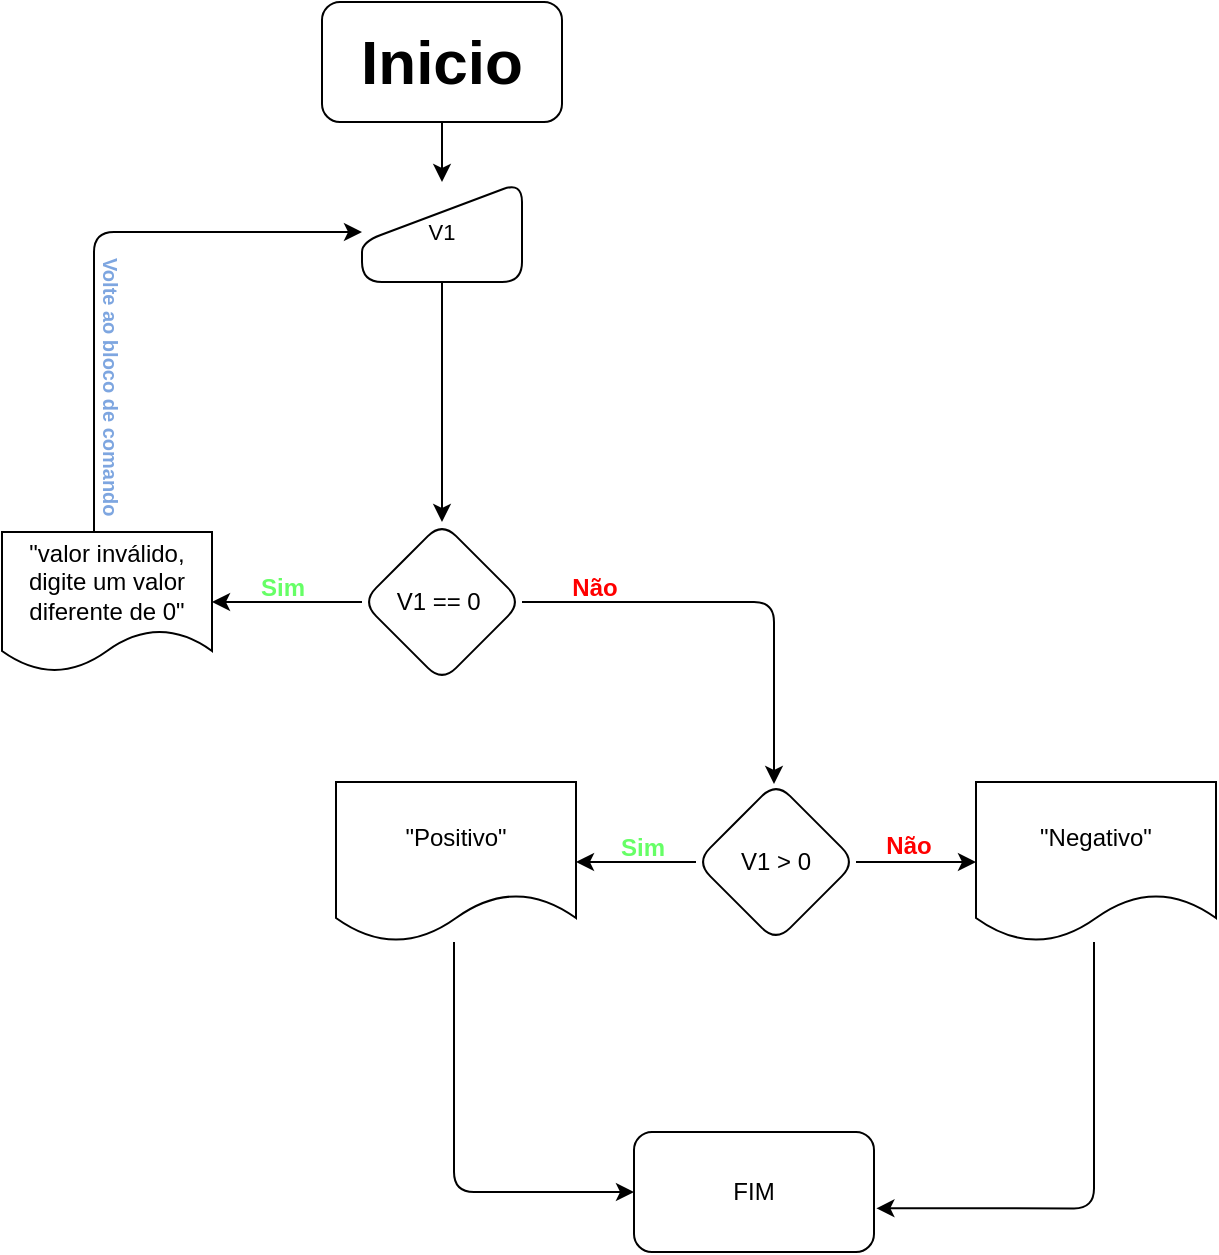 <mxfile version="25.0.2">
  <diagram name="Página-1" id="vCUN3E52mkVRgGcBjzmk">
    <mxGraphModel dx="724" dy="434" grid="1" gridSize="10" guides="1" tooltips="1" connect="1" arrows="1" fold="1" page="1" pageScale="1" pageWidth="827" pageHeight="1169" math="0" shadow="0">
      <root>
        <mxCell id="0" />
        <mxCell id="1" parent="0" />
        <mxCell id="4dF-iAK4kS67Wg9gxWt7-4" style="edgeStyle=orthogonalEdgeStyle;rounded=1;orthogonalLoop=1;jettySize=auto;html=1;entryX=0.5;entryY=0;entryDx=0;entryDy=0;" edge="1" parent="1" source="4dF-iAK4kS67Wg9gxWt7-1" target="4dF-iAK4kS67Wg9gxWt7-3">
          <mxGeometry relative="1" as="geometry" />
        </mxCell>
        <mxCell id="4dF-iAK4kS67Wg9gxWt7-1" value="&lt;b&gt;&lt;font style=&quot;font-size: 31px;&quot;&gt;Inicio&lt;/font&gt;&lt;/b&gt;" style="rounded=1;whiteSpace=wrap;html=1;" vertex="1" parent="1">
          <mxGeometry x="294" y="20" width="120" height="60" as="geometry" />
        </mxCell>
        <mxCell id="4dF-iAK4kS67Wg9gxWt7-7" value="" style="edgeStyle=orthogonalEdgeStyle;rounded=1;orthogonalLoop=1;jettySize=auto;html=1;" edge="1" parent="1" source="4dF-iAK4kS67Wg9gxWt7-3" target="4dF-iAK4kS67Wg9gxWt7-6">
          <mxGeometry relative="1" as="geometry" />
        </mxCell>
        <mxCell id="4dF-iAK4kS67Wg9gxWt7-3" value="&lt;font style=&quot;font-size: 11px;&quot;&gt;V1&lt;/font&gt;" style="shape=manualInput;whiteSpace=wrap;html=1;rounded=1;" vertex="1" parent="1">
          <mxGeometry x="314" y="110" width="80" height="50" as="geometry" />
        </mxCell>
        <mxCell id="4dF-iAK4kS67Wg9gxWt7-9" value="" style="edgeStyle=orthogonalEdgeStyle;rounded=1;orthogonalLoop=1;jettySize=auto;html=1;" edge="1" parent="1" source="4dF-iAK4kS67Wg9gxWt7-6" target="4dF-iAK4kS67Wg9gxWt7-8">
          <mxGeometry relative="1" as="geometry" />
        </mxCell>
        <mxCell id="4dF-iAK4kS67Wg9gxWt7-13" value="" style="edgeStyle=orthogonalEdgeStyle;rounded=1;orthogonalLoop=1;jettySize=auto;html=1;" edge="1" parent="1" source="4dF-iAK4kS67Wg9gxWt7-6" target="4dF-iAK4kS67Wg9gxWt7-12">
          <mxGeometry relative="1" as="geometry">
            <Array as="points">
              <mxPoint x="520" y="320" />
            </Array>
          </mxGeometry>
        </mxCell>
        <mxCell id="4dF-iAK4kS67Wg9gxWt7-6" value="V1 == 0&amp;nbsp;" style="rhombus;whiteSpace=wrap;html=1;rounded=1;" vertex="1" parent="1">
          <mxGeometry x="314" y="280" width="80" height="80" as="geometry" />
        </mxCell>
        <mxCell id="4dF-iAK4kS67Wg9gxWt7-10" style="edgeStyle=orthogonalEdgeStyle;rounded=1;orthogonalLoop=1;jettySize=auto;html=1;entryX=0;entryY=0.5;entryDx=0;entryDy=0;" edge="1" parent="1" source="4dF-iAK4kS67Wg9gxWt7-8" target="4dF-iAK4kS67Wg9gxWt7-3">
          <mxGeometry relative="1" as="geometry">
            <Array as="points">
              <mxPoint x="180" y="135" />
            </Array>
          </mxGeometry>
        </mxCell>
        <mxCell id="4dF-iAK4kS67Wg9gxWt7-8" value="&quot;valor inválido, digite um valor diferente de 0&quot;" style="shape=document;whiteSpace=wrap;html=1;boundedLbl=1;rounded=1;" vertex="1" parent="1">
          <mxGeometry x="134" y="285" width="105" height="70" as="geometry" />
        </mxCell>
        <mxCell id="4dF-iAK4kS67Wg9gxWt7-11" value="&lt;font color=&quot;#66ff66&quot;&gt;Sim&lt;/font&gt;" style="text;align=center;fontStyle=1;verticalAlign=middle;spacingLeft=3;spacingRight=3;strokeColor=none;rotatable=0;points=[[0,0.5],[1,0.5]];portConstraint=eastwest;html=1;" vertex="1" parent="1">
          <mxGeometry x="234" y="300" width="80" height="26" as="geometry" />
        </mxCell>
        <mxCell id="4dF-iAK4kS67Wg9gxWt7-19" value="" style="edgeStyle=orthogonalEdgeStyle;rounded=1;orthogonalLoop=1;jettySize=auto;html=1;" edge="1" parent="1" source="4dF-iAK4kS67Wg9gxWt7-12" target="4dF-iAK4kS67Wg9gxWt7-18">
          <mxGeometry relative="1" as="geometry" />
        </mxCell>
        <mxCell id="4dF-iAK4kS67Wg9gxWt7-22" value="" style="edgeStyle=orthogonalEdgeStyle;rounded=1;orthogonalLoop=1;jettySize=auto;html=1;" edge="1" parent="1" source="4dF-iAK4kS67Wg9gxWt7-12" target="4dF-iAK4kS67Wg9gxWt7-21">
          <mxGeometry relative="1" as="geometry" />
        </mxCell>
        <mxCell id="4dF-iAK4kS67Wg9gxWt7-12" value="V1 &amp;gt; 0" style="rhombus;whiteSpace=wrap;html=1;rounded=1;" vertex="1" parent="1">
          <mxGeometry x="481" y="410" width="80" height="80" as="geometry" />
        </mxCell>
        <mxCell id="4dF-iAK4kS67Wg9gxWt7-14" value="&lt;font color=&quot;#ff0000&quot;&gt;Não&lt;/font&gt;" style="text;align=center;fontStyle=1;verticalAlign=middle;spacingLeft=3;spacingRight=3;strokeColor=none;rotatable=0;points=[[0,0.5],[1,0.5]];portConstraint=eastwest;html=1;" vertex="1" parent="1">
          <mxGeometry x="390" y="300" width="80" height="26" as="geometry" />
        </mxCell>
        <mxCell id="4dF-iAK4kS67Wg9gxWt7-15" value="&lt;font color=&quot;#7ea6e0&quot; style=&quot;font-size: 10px;&quot;&gt;Volte ao bloco de comando&lt;/font&gt;" style="text;align=center;fontStyle=1;verticalAlign=middle;spacingLeft=3;spacingRight=3;strokeColor=none;rotatable=0;points=[[0,0.5],[1,0.5]];portConstraint=eastwest;html=1;textDirection=vertical-rl;" vertex="1" parent="1">
          <mxGeometry x="147" y="210" width="80" height="26" as="geometry" />
        </mxCell>
        <mxCell id="4dF-iAK4kS67Wg9gxWt7-25" value="" style="edgeStyle=orthogonalEdgeStyle;rounded=1;orthogonalLoop=1;jettySize=auto;html=1;" edge="1" parent="1" source="4dF-iAK4kS67Wg9gxWt7-18" target="4dF-iAK4kS67Wg9gxWt7-24">
          <mxGeometry relative="1" as="geometry">
            <Array as="points">
              <mxPoint x="360" y="615" />
            </Array>
          </mxGeometry>
        </mxCell>
        <mxCell id="4dF-iAK4kS67Wg9gxWt7-18" value="&quot;Positivo&quot;" style="shape=document;whiteSpace=wrap;html=1;boundedLbl=1;rounded=1;" vertex="1" parent="1">
          <mxGeometry x="301" y="410" width="120" height="80" as="geometry" />
        </mxCell>
        <mxCell id="4dF-iAK4kS67Wg9gxWt7-20" value="&lt;font color=&quot;#66ff66&quot;&gt;Sim&lt;/font&gt;" style="text;align=center;fontStyle=1;verticalAlign=middle;spacingLeft=3;spacingRight=3;strokeColor=none;rotatable=0;points=[[0,0.5],[1,0.5]];portConstraint=eastwest;html=1;" vertex="1" parent="1">
          <mxGeometry x="414" y="430" width="80" height="26" as="geometry" />
        </mxCell>
        <mxCell id="4dF-iAK4kS67Wg9gxWt7-21" value="&quot;Negativo&quot;" style="shape=document;whiteSpace=wrap;html=1;boundedLbl=1;rounded=1;" vertex="1" parent="1">
          <mxGeometry x="621" y="410" width="120" height="80" as="geometry" />
        </mxCell>
        <mxCell id="4dF-iAK4kS67Wg9gxWt7-23" value="&lt;font color=&quot;#ff0000&quot;&gt;Não&lt;/font&gt;" style="text;align=center;fontStyle=1;verticalAlign=middle;spacingLeft=3;spacingRight=3;strokeColor=none;rotatable=0;points=[[0,0.5],[1,0.5]];portConstraint=eastwest;html=1;" vertex="1" parent="1">
          <mxGeometry x="547" y="429" width="80" height="26" as="geometry" />
        </mxCell>
        <mxCell id="4dF-iAK4kS67Wg9gxWt7-24" value="FIM" style="whiteSpace=wrap;html=1;rounded=1;" vertex="1" parent="1">
          <mxGeometry x="450" y="585" width="120" height="60" as="geometry" />
        </mxCell>
        <mxCell id="4dF-iAK4kS67Wg9gxWt7-26" style="edgeStyle=orthogonalEdgeStyle;rounded=1;orthogonalLoop=1;jettySize=auto;html=1;entryX=1.01;entryY=0.636;entryDx=0;entryDy=0;entryPerimeter=0;" edge="1" parent="1" source="4dF-iAK4kS67Wg9gxWt7-21" target="4dF-iAK4kS67Wg9gxWt7-24">
          <mxGeometry relative="1" as="geometry">
            <Array as="points">
              <mxPoint x="680" y="623" />
            </Array>
          </mxGeometry>
        </mxCell>
      </root>
    </mxGraphModel>
  </diagram>
</mxfile>
